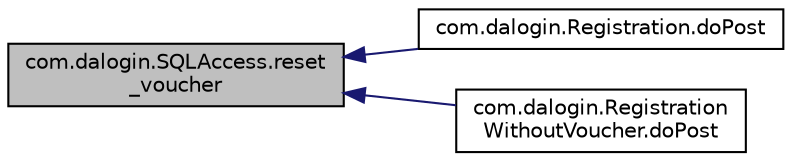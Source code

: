 digraph "com.dalogin.SQLAccess.reset_voucher"
{
  edge [fontname="Helvetica",fontsize="10",labelfontname="Helvetica",labelfontsize="10"];
  node [fontname="Helvetica",fontsize="10",shape=record];
  rankdir="LR";
  Node138 [label="com.dalogin.SQLAccess.reset\l_voucher",height=0.2,width=0.4,color="black", fillcolor="grey75", style="filled", fontcolor="black"];
  Node138 -> Node139 [dir="back",color="midnightblue",fontsize="10",style="solid"];
  Node139 [label="com.dalogin.Registration.doPost",height=0.2,width=0.4,color="black", fillcolor="white", style="filled",URL="$classcom_1_1dalogin_1_1_registration.html#a148bd08226082d310ac19c2a03607408"];
  Node138 -> Node140 [dir="back",color="midnightblue",fontsize="10",style="solid"];
  Node140 [label="com.dalogin.Registration\lWithoutVoucher.doPost",height=0.2,width=0.4,color="black", fillcolor="white", style="filled",URL="$classcom_1_1dalogin_1_1_registration_without_voucher.html#a3d34f219af18510d2a32f9e2870b29ff"];
}
